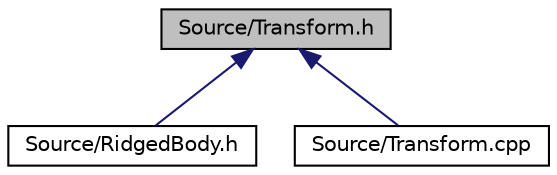 digraph "Source/Transform.h"
{
 // LATEX_PDF_SIZE
  edge [fontname="Helvetica",fontsize="10",labelfontname="Helvetica",labelfontsize="10"];
  node [fontname="Helvetica",fontsize="10",shape=record];
  Node1 [label="Source/Transform.h",height=0.2,width=0.4,color="black", fillcolor="grey75", style="filled", fontcolor="black",tooltip="Transform."];
  Node1 -> Node2 [dir="back",color="midnightblue",fontsize="10",style="solid"];
  Node2 [label="Source/RidgedBody.h",height=0.2,width=0.4,color="black", fillcolor="white", style="filled",URL="$RidgedBody_8h_source.html",tooltip=" "];
  Node1 -> Node3 [dir="back",color="midnightblue",fontsize="10",style="solid"];
  Node3 [label="Source/Transform.cpp",height=0.2,width=0.4,color="black", fillcolor="white", style="filled",URL="$Transform_8cpp.html",tooltip="Contains functions for transformations."];
}
